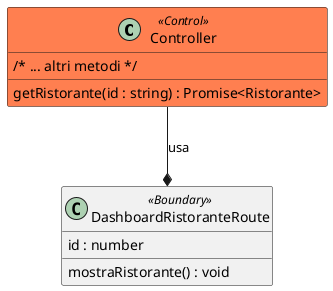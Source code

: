 @startuml


class Controller <<Control>> #coral{
/* ... altri metodi */
getRistorante(id : string) : Promise<Ristorante>
}

class DashboardRistoranteRoute <<Boundary>> {
id : number
mostraRistorante() : void
}




Controller --* DashboardRistoranteRoute: usa
@enduml

